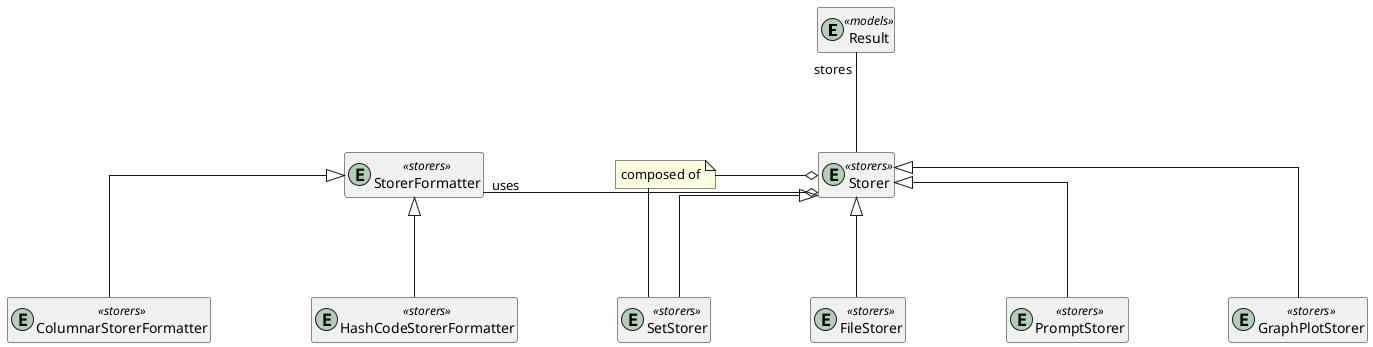 @startuml
skinparam linetype ortho
skinparam nodesep 100
skinparam ranksep 100

hide empty methods
hide empty attributes

entity Result <<models>>

entity Storer <<storers>> {
}

entity FileStorer <<storers>> {
}
entity SetStorer <<storers>> {
}
entity PromptStorer <<storers>> {
}
entity GraphPlotStorer <<storers>> {
}

entity StorerFormatter <<storers>> {
}
entity ColumnarStorerFormatter <<storers>> {
}
entity HashCodeStorerFormatter <<storers>> {
}


Storer -up-"stores" Result

StorerFormatter "uses"-right-o Storer

note "composed of" as N2
N2 -- SetStorer
N2 -o Storer


Storer <|-down- FileStorer
Storer <|-down- PromptStorer
Storer <|-down- SetStorer


Storer <|-down- GraphPlotStorer

StorerFormatter <|-down- ColumnarStorerFormatter
StorerFormatter <|-down- HashCodeStorerFormatter


@enduml

